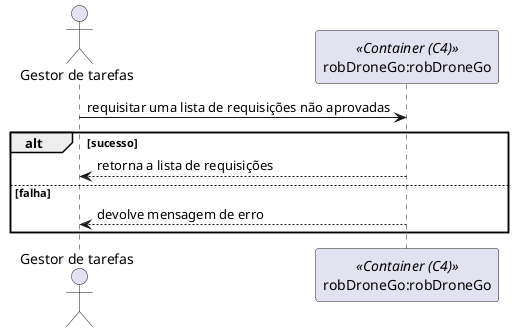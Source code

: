 @startuml

actor "Gestor de tarefas" as Actor
participant "robDroneGo:robDroneGo" as Container <<Container (C4)>>

Actor -> Container: requisitar uma lista de requisições não aprovadas

alt sucesso
    Container --> Actor: retorna a lista de requisições
else falha
    Container --> Actor: devolve mensagem de erro
end

@enduml
